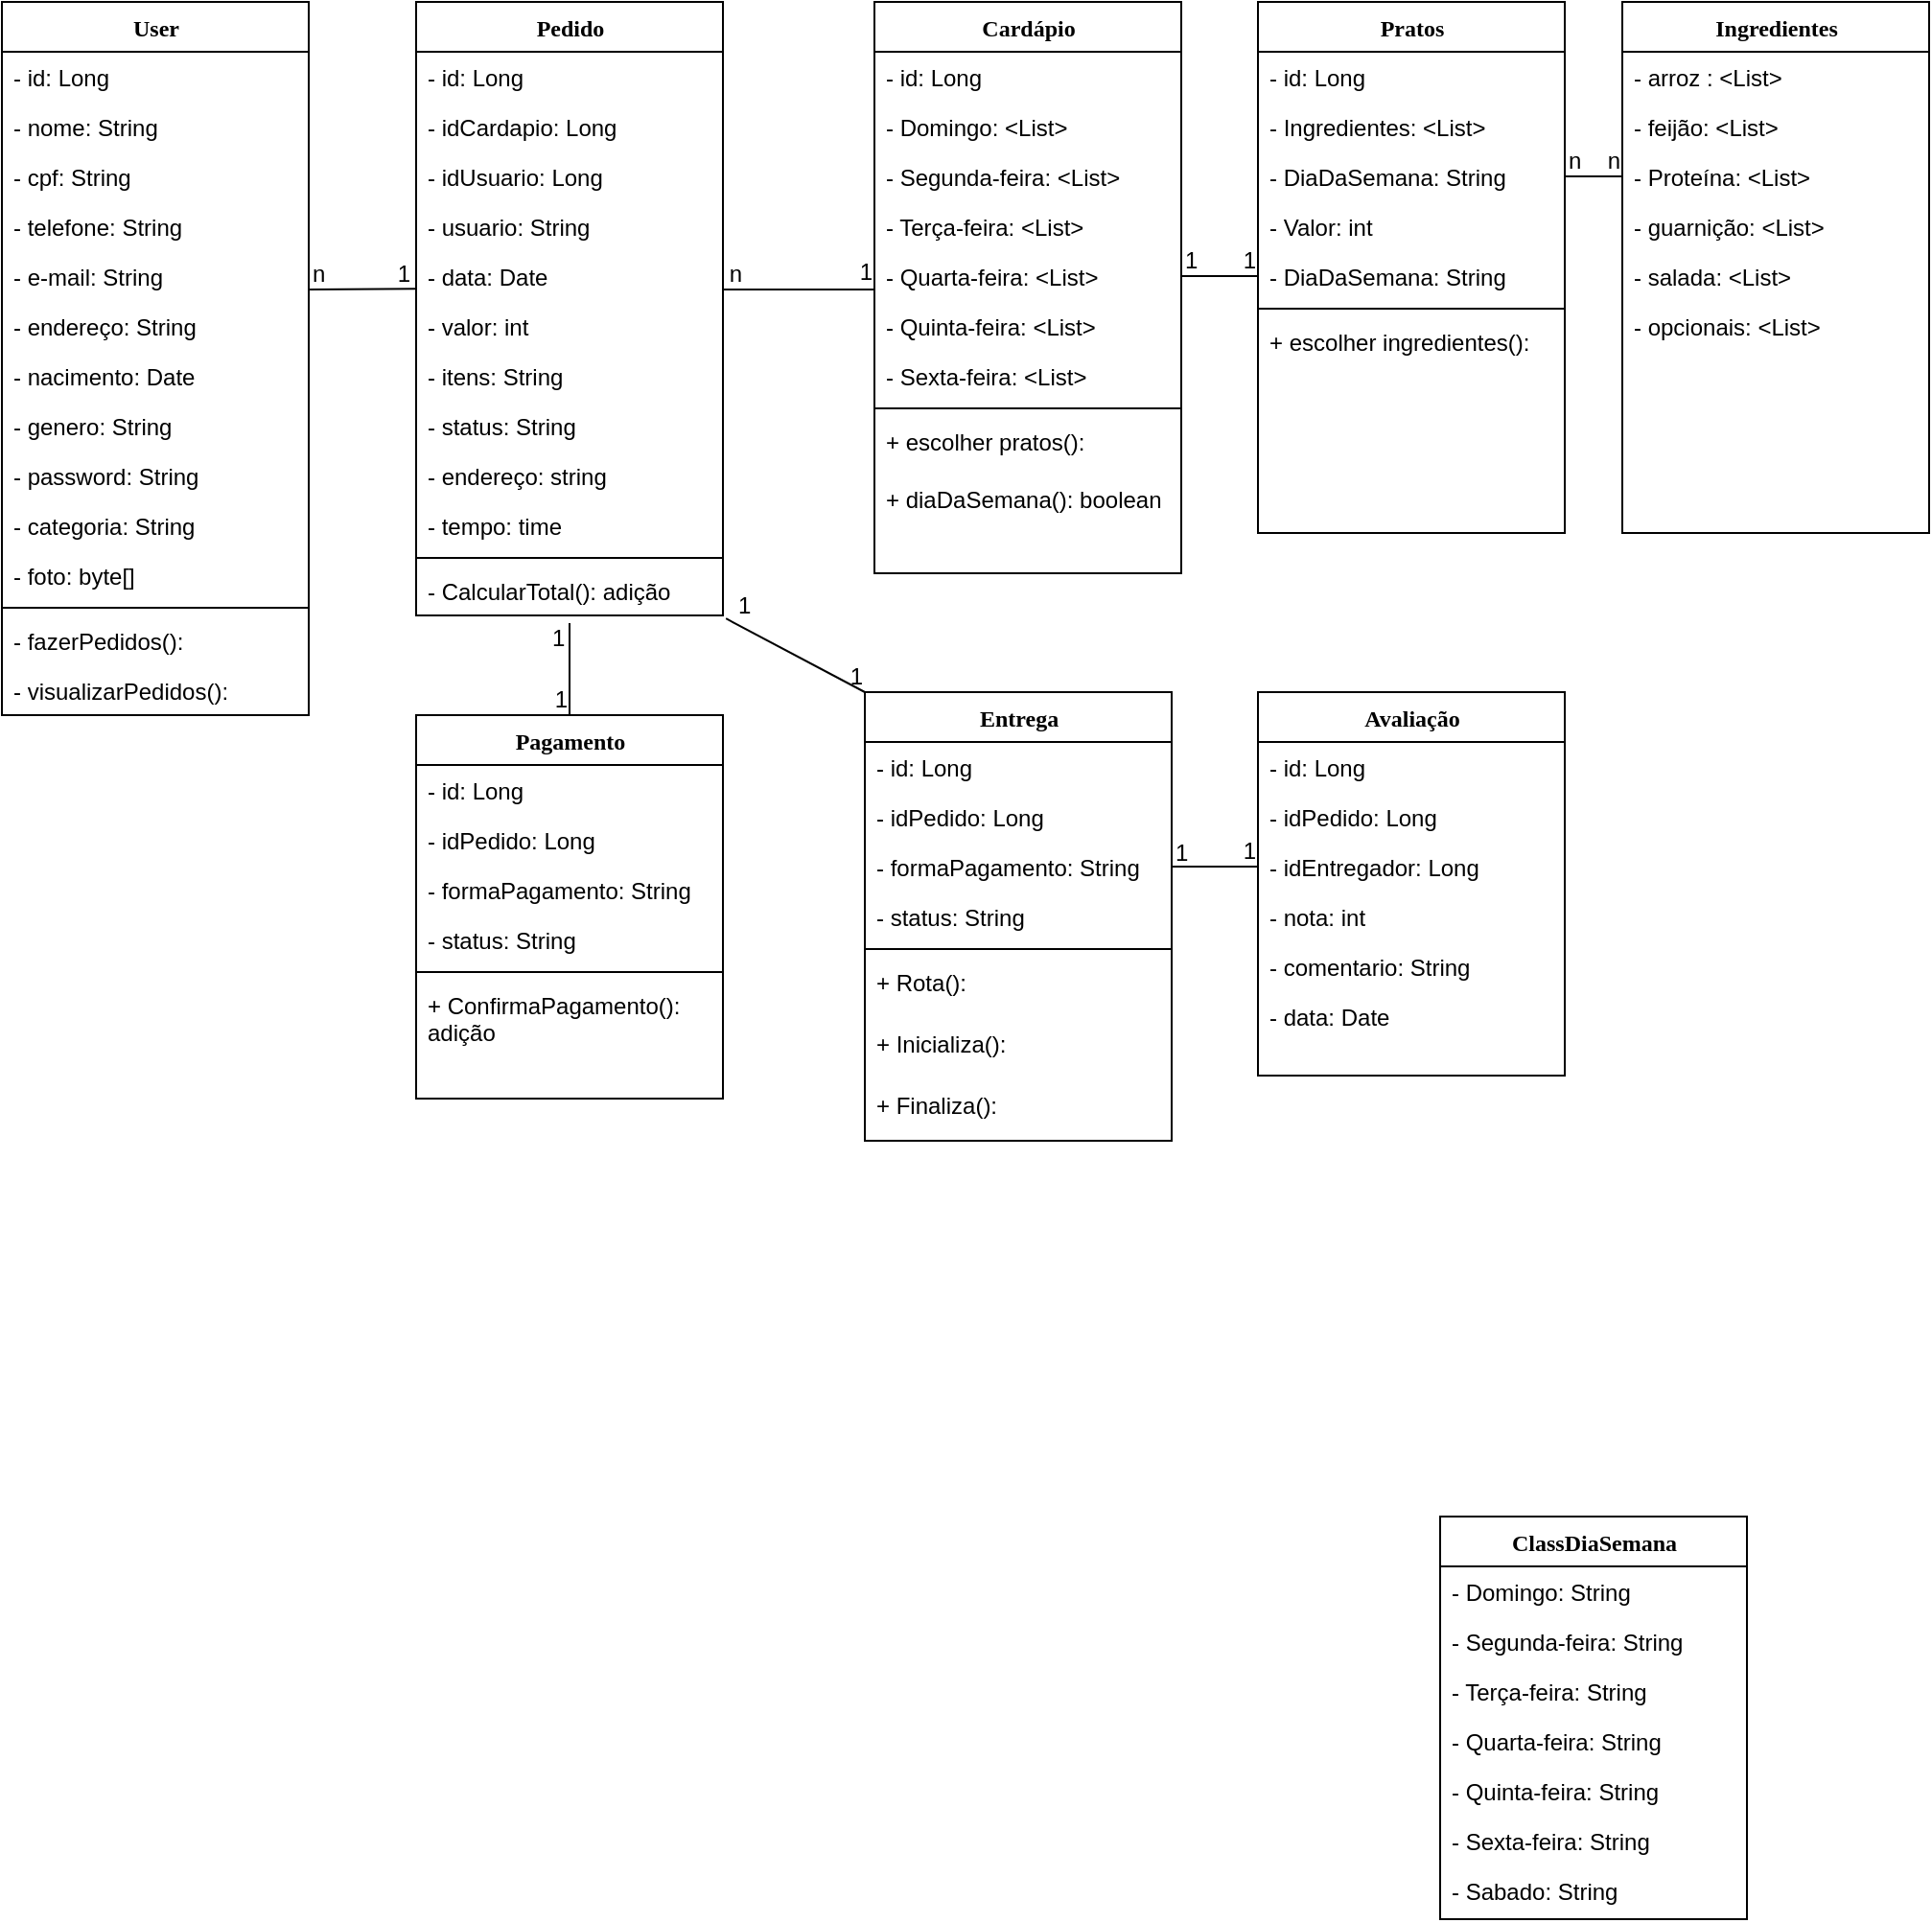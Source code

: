<mxfile version="23.1.5" type="github">
  <diagram name="Page-1" id="9f46799a-70d6-7492-0946-bef42562c5a5">
    <mxGraphModel dx="1369" dy="501" grid="1" gridSize="10" guides="1" tooltips="1" connect="1" arrows="1" fold="1" page="1" pageScale="1" pageWidth="1100" pageHeight="850" background="none" math="0" shadow="0">
      <root>
        <mxCell id="0" />
        <mxCell id="1" parent="0" />
        <mxCell id="78961159f06e98e8-17" value="User" style="swimlane;html=1;fontStyle=1;align=center;verticalAlign=top;childLayout=stackLayout;horizontal=1;startSize=26;horizontalStack=0;resizeParent=1;resizeLast=0;collapsible=1;marginBottom=0;swimlaneFillColor=#ffffff;rounded=0;shadow=0;comic=0;labelBackgroundColor=none;strokeWidth=1;fillColor=none;fontFamily=Verdana;fontSize=12" parent="1" vertex="1">
          <mxGeometry x="20" y="20" width="160" height="372" as="geometry" />
        </mxCell>
        <mxCell id="78961159f06e98e8-21" value="- id: Long" style="text;html=1;strokeColor=none;fillColor=none;align=left;verticalAlign=top;spacingLeft=4;spacingRight=4;whiteSpace=wrap;overflow=hidden;rotatable=0;points=[[0,0.5],[1,0.5]];portConstraint=eastwest;" parent="78961159f06e98e8-17" vertex="1">
          <mxGeometry y="26" width="160" height="26" as="geometry" />
        </mxCell>
        <mxCell id="LVSfoBUtal7aQ-BoGcMX-21" value="- nome: String" style="text;html=1;strokeColor=none;fillColor=none;align=left;verticalAlign=top;spacingLeft=4;spacingRight=4;whiteSpace=wrap;overflow=hidden;rotatable=0;points=[[0,0.5],[1,0.5]];portConstraint=eastwest;" parent="78961159f06e98e8-17" vertex="1">
          <mxGeometry y="52" width="160" height="26" as="geometry" />
        </mxCell>
        <mxCell id="78961159f06e98e8-23" value="- cpf: String" style="text;html=1;strokeColor=none;fillColor=none;align=left;verticalAlign=top;spacingLeft=4;spacingRight=4;whiteSpace=wrap;overflow=hidden;rotatable=0;points=[[0,0.5],[1,0.5]];portConstraint=eastwest;" parent="78961159f06e98e8-17" vertex="1">
          <mxGeometry y="78" width="160" height="26" as="geometry" />
        </mxCell>
        <mxCell id="78961159f06e98e8-25" value="- telefone: String" style="text;html=1;strokeColor=none;fillColor=none;align=left;verticalAlign=top;spacingLeft=4;spacingRight=4;whiteSpace=wrap;overflow=hidden;rotatable=0;points=[[0,0.5],[1,0.5]];portConstraint=eastwest;" parent="78961159f06e98e8-17" vertex="1">
          <mxGeometry y="104" width="160" height="26" as="geometry" />
        </mxCell>
        <mxCell id="78961159f06e98e8-26" value="- e-mail: String" style="text;html=1;strokeColor=none;fillColor=none;align=left;verticalAlign=top;spacingLeft=4;spacingRight=4;whiteSpace=wrap;overflow=hidden;rotatable=0;points=[[0,0.5],[1,0.5]];portConstraint=eastwest;" parent="78961159f06e98e8-17" vertex="1">
          <mxGeometry y="130" width="160" height="26" as="geometry" />
        </mxCell>
        <mxCell id="78961159f06e98e8-24" value="- endereço: String&lt;div&gt;&lt;br&gt;&lt;/div&gt;" style="text;html=1;strokeColor=none;fillColor=none;align=left;verticalAlign=top;spacingLeft=4;spacingRight=4;whiteSpace=wrap;overflow=hidden;rotatable=0;points=[[0,0.5],[1,0.5]];portConstraint=eastwest;" parent="78961159f06e98e8-17" vertex="1">
          <mxGeometry y="156" width="160" height="26" as="geometry" />
        </mxCell>
        <mxCell id="LVSfoBUtal7aQ-BoGcMX-1" value="- nacimento: Date&lt;div&gt;&lt;br&gt;&lt;/div&gt;" style="text;html=1;strokeColor=none;fillColor=none;align=left;verticalAlign=top;spacingLeft=4;spacingRight=4;whiteSpace=wrap;overflow=hidden;rotatable=0;points=[[0,0.5],[1,0.5]];portConstraint=eastwest;" parent="78961159f06e98e8-17" vertex="1">
          <mxGeometry y="182" width="160" height="26" as="geometry" />
        </mxCell>
        <mxCell id="LVSfoBUtal7aQ-BoGcMX-2" value="- genero: String&lt;div&gt;&lt;br&gt;&lt;/div&gt;" style="text;html=1;strokeColor=none;fillColor=none;align=left;verticalAlign=top;spacingLeft=4;spacingRight=4;whiteSpace=wrap;overflow=hidden;rotatable=0;points=[[0,0.5],[1,0.5]];portConstraint=eastwest;" parent="78961159f06e98e8-17" vertex="1">
          <mxGeometry y="208" width="160" height="26" as="geometry" />
        </mxCell>
        <mxCell id="LVSfoBUtal7aQ-BoGcMX-3" value="- password: String&lt;div&gt;&lt;br&gt;&lt;/div&gt;" style="text;html=1;strokeColor=none;fillColor=none;align=left;verticalAlign=top;spacingLeft=4;spacingRight=4;whiteSpace=wrap;overflow=hidden;rotatable=0;points=[[0,0.5],[1,0.5]];portConstraint=eastwest;" parent="78961159f06e98e8-17" vertex="1">
          <mxGeometry y="234" width="160" height="26" as="geometry" />
        </mxCell>
        <mxCell id="LVSfoBUtal7aQ-BoGcMX-4" value="- categoria: String&lt;div&gt;&lt;br&gt;&lt;/div&gt;" style="text;html=1;strokeColor=none;fillColor=none;align=left;verticalAlign=top;spacingLeft=4;spacingRight=4;whiteSpace=wrap;overflow=hidden;rotatable=0;points=[[0,0.5],[1,0.5]];portConstraint=eastwest;" parent="78961159f06e98e8-17" vertex="1">
          <mxGeometry y="260" width="160" height="26" as="geometry" />
        </mxCell>
        <mxCell id="LVSfoBUtal7aQ-BoGcMX-5" value="- foto: byte[]&lt;div&gt;&lt;br&gt;&lt;/div&gt;" style="text;html=1;strokeColor=none;fillColor=none;align=left;verticalAlign=top;spacingLeft=4;spacingRight=4;whiteSpace=wrap;overflow=hidden;rotatable=0;points=[[0,0.5],[1,0.5]];portConstraint=eastwest;" parent="78961159f06e98e8-17" vertex="1">
          <mxGeometry y="286" width="160" height="26" as="geometry" />
        </mxCell>
        <mxCell id="78961159f06e98e8-19" value="" style="line;html=1;strokeWidth=1;fillColor=none;align=left;verticalAlign=middle;spacingTop=-1;spacingLeft=3;spacingRight=3;rotatable=0;labelPosition=right;points=[];portConstraint=eastwest;" parent="78961159f06e98e8-17" vertex="1">
          <mxGeometry y="312" width="160" height="8" as="geometry" />
        </mxCell>
        <mxCell id="LVSfoBUtal7aQ-BoGcMX-50" value="- fazerPedidos():" style="text;html=1;strokeColor=none;fillColor=none;align=left;verticalAlign=top;spacingLeft=4;spacingRight=4;whiteSpace=wrap;overflow=hidden;rotatable=0;points=[[0,0.5],[1,0.5]];portConstraint=eastwest;" parent="78961159f06e98e8-17" vertex="1">
          <mxGeometry y="320" width="160" height="26" as="geometry" />
        </mxCell>
        <mxCell id="LVSfoBUtal7aQ-BoGcMX-51" value="- visualizarPedidos():" style="text;html=1;strokeColor=none;fillColor=none;align=left;verticalAlign=top;spacingLeft=4;spacingRight=4;whiteSpace=wrap;overflow=hidden;rotatable=0;points=[[0,0.5],[1,0.5]];portConstraint=eastwest;" parent="78961159f06e98e8-17" vertex="1">
          <mxGeometry y="346" width="160" height="26" as="geometry" />
        </mxCell>
        <mxCell id="78961159f06e98e8-30" value="Cardápio" style="swimlane;html=1;fontStyle=1;align=center;verticalAlign=top;childLayout=stackLayout;horizontal=1;startSize=26;horizontalStack=0;resizeParent=1;resizeLast=0;collapsible=1;marginBottom=0;swimlaneFillColor=#ffffff;rounded=0;shadow=0;comic=0;labelBackgroundColor=none;strokeWidth=1;fillColor=none;fontFamily=Verdana;fontSize=12" parent="1" vertex="1">
          <mxGeometry x="475" y="20" width="160" height="298" as="geometry" />
        </mxCell>
        <mxCell id="78961159f06e98e8-31" value="- id: Long" style="text;html=1;strokeColor=none;fillColor=none;align=left;verticalAlign=top;spacingLeft=4;spacingRight=4;whiteSpace=wrap;overflow=hidden;rotatable=0;points=[[0,0.5],[1,0.5]];portConstraint=eastwest;" parent="78961159f06e98e8-30" vertex="1">
          <mxGeometry y="26" width="160" height="26" as="geometry" />
        </mxCell>
        <mxCell id="rGx-D_b44QxPL7IVL5x0-22" value="- Domingo: &amp;lt;List&amp;gt;" style="text;html=1;strokeColor=none;fillColor=none;align=left;verticalAlign=top;spacingLeft=4;spacingRight=4;whiteSpace=wrap;overflow=hidden;rotatable=0;points=[[0,0.5],[1,0.5]];portConstraint=eastwest;" vertex="1" parent="78961159f06e98e8-30">
          <mxGeometry y="52" width="160" height="26" as="geometry" />
        </mxCell>
        <mxCell id="LVSfoBUtal7aQ-BoGcMX-16" value="- Segunda-feira: &amp;lt;List&amp;gt;" style="text;html=1;strokeColor=none;fillColor=none;align=left;verticalAlign=top;spacingLeft=4;spacingRight=4;whiteSpace=wrap;overflow=hidden;rotatable=0;points=[[0,0.5],[1,0.5]];portConstraint=eastwest;" parent="78961159f06e98e8-30" vertex="1">
          <mxGeometry y="78" width="160" height="26" as="geometry" />
        </mxCell>
        <mxCell id="LVSfoBUtal7aQ-BoGcMX-17" value="- Terça-feira: &amp;lt;List&amp;gt;" style="text;html=1;strokeColor=none;fillColor=none;align=left;verticalAlign=top;spacingLeft=4;spacingRight=4;whiteSpace=wrap;overflow=hidden;rotatable=0;points=[[0,0.5],[1,0.5]];portConstraint=eastwest;" parent="78961159f06e98e8-30" vertex="1">
          <mxGeometry y="104" width="160" height="26" as="geometry" />
        </mxCell>
        <mxCell id="LVSfoBUtal7aQ-BoGcMX-18" value="- Quarta-feira: &amp;lt;List&amp;gt;" style="text;html=1;strokeColor=none;fillColor=none;align=left;verticalAlign=top;spacingLeft=4;spacingRight=4;whiteSpace=wrap;overflow=hidden;rotatable=0;points=[[0,0.5],[1,0.5]];portConstraint=eastwest;" parent="78961159f06e98e8-30" vertex="1">
          <mxGeometry y="130" width="160" height="26" as="geometry" />
        </mxCell>
        <mxCell id="rGx-D_b44QxPL7IVL5x0-26" value="- Quinta-feira: &amp;lt;List&amp;gt;" style="text;html=1;strokeColor=none;fillColor=none;align=left;verticalAlign=top;spacingLeft=4;spacingRight=4;whiteSpace=wrap;overflow=hidden;rotatable=0;points=[[0,0.5],[1,0.5]];portConstraint=eastwest;" vertex="1" parent="78961159f06e98e8-30">
          <mxGeometry y="156" width="160" height="26" as="geometry" />
        </mxCell>
        <mxCell id="rGx-D_b44QxPL7IVL5x0-27" value="- Sexta-feira: &amp;lt;List&amp;gt;" style="text;html=1;strokeColor=none;fillColor=none;align=left;verticalAlign=top;spacingLeft=4;spacingRight=4;whiteSpace=wrap;overflow=hidden;rotatable=0;points=[[0,0.5],[1,0.5]];portConstraint=eastwest;" vertex="1" parent="78961159f06e98e8-30">
          <mxGeometry y="182" width="160" height="26" as="geometry" />
        </mxCell>
        <mxCell id="78961159f06e98e8-38" value="" style="line;html=1;strokeWidth=1;fillColor=none;align=left;verticalAlign=middle;spacingTop=-1;spacingLeft=3;spacingRight=3;rotatable=0;labelPosition=right;points=[];portConstraint=eastwest;" parent="78961159f06e98e8-30" vertex="1">
          <mxGeometry y="208" width="160" height="8" as="geometry" />
        </mxCell>
        <mxCell id="rGx-D_b44QxPL7IVL5x0-25" value="+ escolher pratos():&amp;nbsp;" style="text;html=1;strokeColor=none;fillColor=none;align=left;verticalAlign=top;spacingLeft=4;spacingRight=4;whiteSpace=wrap;overflow=hidden;rotatable=0;points=[[0,0.5],[1,0.5]];portConstraint=eastwest;" vertex="1" parent="78961159f06e98e8-30">
          <mxGeometry y="216" width="160" height="30" as="geometry" />
        </mxCell>
        <mxCell id="78961159f06e98e8-42" value="+ diaDaSemana(): boolean" style="text;html=1;strokeColor=none;fillColor=none;align=left;verticalAlign=top;spacingLeft=4;spacingRight=4;whiteSpace=wrap;overflow=hidden;rotatable=0;points=[[0,0.5],[1,0.5]];portConstraint=eastwest;" parent="78961159f06e98e8-30" vertex="1">
          <mxGeometry y="246" width="160" height="26" as="geometry" />
        </mxCell>
        <mxCell id="78961159f06e98e8-43" value="Avaliação" style="swimlane;html=1;fontStyle=1;align=center;verticalAlign=top;childLayout=stackLayout;horizontal=1;startSize=26;horizontalStack=0;resizeParent=1;resizeLast=0;collapsible=1;marginBottom=0;swimlaneFillColor=#ffffff;rounded=0;shadow=0;comic=0;labelBackgroundColor=none;strokeWidth=1;fillColor=none;fontFamily=Verdana;fontSize=12" parent="1" vertex="1">
          <mxGeometry x="675" y="380" width="160" height="200" as="geometry" />
        </mxCell>
        <mxCell id="78961159f06e98e8-44" value="- id: Long" style="text;html=1;strokeColor=none;fillColor=none;align=left;verticalAlign=top;spacingLeft=4;spacingRight=4;whiteSpace=wrap;overflow=hidden;rotatable=0;points=[[0,0.5],[1,0.5]];portConstraint=eastwest;" parent="78961159f06e98e8-43" vertex="1">
          <mxGeometry y="26" width="160" height="26" as="geometry" />
        </mxCell>
        <mxCell id="78961159f06e98e8-45" value="- idPedido: Long" style="text;html=1;strokeColor=none;fillColor=none;align=left;verticalAlign=top;spacingLeft=4;spacingRight=4;whiteSpace=wrap;overflow=hidden;rotatable=0;points=[[0,0.5],[1,0.5]];portConstraint=eastwest;" parent="78961159f06e98e8-43" vertex="1">
          <mxGeometry y="52" width="160" height="26" as="geometry" />
        </mxCell>
        <mxCell id="78961159f06e98e8-49" value="- idEntregador: Long" style="text;html=1;strokeColor=none;fillColor=none;align=left;verticalAlign=top;spacingLeft=4;spacingRight=4;whiteSpace=wrap;overflow=hidden;rotatable=0;points=[[0,0.5],[1,0.5]];portConstraint=eastwest;" parent="78961159f06e98e8-43" vertex="1">
          <mxGeometry y="78" width="160" height="26" as="geometry" />
        </mxCell>
        <mxCell id="LVSfoBUtal7aQ-BoGcMX-27" value="- nota: int" style="text;html=1;strokeColor=none;fillColor=none;align=left;verticalAlign=top;spacingLeft=4;spacingRight=4;whiteSpace=wrap;overflow=hidden;rotatable=0;points=[[0,0.5],[1,0.5]];portConstraint=eastwest;" parent="78961159f06e98e8-43" vertex="1">
          <mxGeometry y="104" width="160" height="26" as="geometry" />
        </mxCell>
        <mxCell id="LVSfoBUtal7aQ-BoGcMX-28" value="- comentario: String" style="text;html=1;strokeColor=none;fillColor=none;align=left;verticalAlign=top;spacingLeft=4;spacingRight=4;whiteSpace=wrap;overflow=hidden;rotatable=0;points=[[0,0.5],[1,0.5]];portConstraint=eastwest;" parent="78961159f06e98e8-43" vertex="1">
          <mxGeometry y="130" width="160" height="26" as="geometry" />
        </mxCell>
        <mxCell id="LVSfoBUtal7aQ-BoGcMX-29" value="- data: Date" style="text;html=1;strokeColor=none;fillColor=none;align=left;verticalAlign=top;spacingLeft=4;spacingRight=4;whiteSpace=wrap;overflow=hidden;rotatable=0;points=[[0,0.5],[1,0.5]];portConstraint=eastwest;" parent="78961159f06e98e8-43" vertex="1">
          <mxGeometry y="156" width="160" height="26" as="geometry" />
        </mxCell>
        <mxCell id="78961159f06e98e8-56" value="ClassDiaSemana" style="swimlane;html=1;fontStyle=1;align=center;verticalAlign=top;childLayout=stackLayout;horizontal=1;startSize=26;horizontalStack=0;resizeParent=1;resizeLast=0;collapsible=1;marginBottom=0;swimlaneFillColor=#ffffff;rounded=0;shadow=0;comic=0;labelBackgroundColor=none;strokeWidth=1;fillColor=none;fontFamily=Verdana;fontSize=12" parent="1" vertex="1">
          <mxGeometry x="770" y="810" width="160" height="210" as="geometry" />
        </mxCell>
        <mxCell id="78961159f06e98e8-57" value="- Domingo: String" style="text;html=1;strokeColor=none;fillColor=none;align=left;verticalAlign=top;spacingLeft=4;spacingRight=4;whiteSpace=wrap;overflow=hidden;rotatable=0;points=[[0,0.5],[1,0.5]];portConstraint=eastwest;" parent="78961159f06e98e8-56" vertex="1">
          <mxGeometry y="26" width="160" height="26" as="geometry" />
        </mxCell>
        <mxCell id="LVSfoBUtal7aQ-BoGcMX-10" value="- Segunda-feira: String" style="text;html=1;strokeColor=none;fillColor=none;align=left;verticalAlign=top;spacingLeft=4;spacingRight=4;whiteSpace=wrap;overflow=hidden;rotatable=0;points=[[0,0.5],[1,0.5]];portConstraint=eastwest;" parent="78961159f06e98e8-56" vertex="1">
          <mxGeometry y="52" width="160" height="26" as="geometry" />
        </mxCell>
        <mxCell id="LVSfoBUtal7aQ-BoGcMX-11" value="- Terça-feira: String" style="text;html=1;strokeColor=none;fillColor=none;align=left;verticalAlign=top;spacingLeft=4;spacingRight=4;whiteSpace=wrap;overflow=hidden;rotatable=0;points=[[0,0.5],[1,0.5]];portConstraint=eastwest;" parent="78961159f06e98e8-56" vertex="1">
          <mxGeometry y="78" width="160" height="26" as="geometry" />
        </mxCell>
        <mxCell id="LVSfoBUtal7aQ-BoGcMX-12" value="- Quarta-feira&lt;span style=&quot;background-color: initial;&quot;&gt;: String&lt;/span&gt;" style="text;html=1;strokeColor=none;fillColor=none;align=left;verticalAlign=top;spacingLeft=4;spacingRight=4;whiteSpace=wrap;overflow=hidden;rotatable=0;points=[[0,0.5],[1,0.5]];portConstraint=eastwest;" parent="78961159f06e98e8-56" vertex="1">
          <mxGeometry y="104" width="160" height="26" as="geometry" />
        </mxCell>
        <mxCell id="LVSfoBUtal7aQ-BoGcMX-13" value="- Quinta-feira&lt;span style=&quot;background-color: initial;&quot;&gt;: String&lt;/span&gt;" style="text;html=1;strokeColor=none;fillColor=none;align=left;verticalAlign=top;spacingLeft=4;spacingRight=4;whiteSpace=wrap;overflow=hidden;rotatable=0;points=[[0,0.5],[1,0.5]];portConstraint=eastwest;" parent="78961159f06e98e8-56" vertex="1">
          <mxGeometry y="130" width="160" height="26" as="geometry" />
        </mxCell>
        <mxCell id="LVSfoBUtal7aQ-BoGcMX-14" value="- Sexta-feira&lt;span style=&quot;background-color: initial;&quot;&gt;: String&lt;/span&gt;" style="text;html=1;strokeColor=none;fillColor=none;align=left;verticalAlign=top;spacingLeft=4;spacingRight=4;whiteSpace=wrap;overflow=hidden;rotatable=0;points=[[0,0.5],[1,0.5]];portConstraint=eastwest;" parent="78961159f06e98e8-56" vertex="1">
          <mxGeometry y="156" width="160" height="26" as="geometry" />
        </mxCell>
        <mxCell id="LVSfoBUtal7aQ-BoGcMX-15" value="- Sabado&lt;span style=&quot;background-color: initial;&quot;&gt;: String&lt;/span&gt;" style="text;html=1;strokeColor=none;fillColor=none;align=left;verticalAlign=top;spacingLeft=4;spacingRight=4;whiteSpace=wrap;overflow=hidden;rotatable=0;points=[[0,0.5],[1,0.5]];portConstraint=eastwest;" parent="78961159f06e98e8-56" vertex="1">
          <mxGeometry y="182" width="160" height="26" as="geometry" />
        </mxCell>
        <mxCell id="78961159f06e98e8-69" value="Pedido" style="swimlane;html=1;fontStyle=1;align=center;verticalAlign=top;childLayout=stackLayout;horizontal=1;startSize=26;horizontalStack=0;resizeParent=1;resizeLast=0;collapsible=1;marginBottom=0;swimlaneFillColor=#ffffff;rounded=0;shadow=0;comic=0;labelBackgroundColor=none;strokeWidth=1;fillColor=none;fontFamily=Verdana;fontSize=12" parent="1" vertex="1">
          <mxGeometry x="236" y="20" width="160" height="320" as="geometry" />
        </mxCell>
        <mxCell id="LVSfoBUtal7aQ-BoGcMX-22" value="- id: Long" style="text;html=1;strokeColor=none;fillColor=none;align=left;verticalAlign=top;spacingLeft=4;spacingRight=4;whiteSpace=wrap;overflow=hidden;rotatable=0;points=[[0,0.5],[1,0.5]];portConstraint=eastwest;" parent="78961159f06e98e8-69" vertex="1">
          <mxGeometry y="26" width="160" height="26" as="geometry" />
        </mxCell>
        <mxCell id="rGx-D_b44QxPL7IVL5x0-43" value="- idCardapio: Long" style="text;html=1;strokeColor=none;fillColor=none;align=left;verticalAlign=top;spacingLeft=4;spacingRight=4;whiteSpace=wrap;overflow=hidden;rotatable=0;points=[[0,0.5],[1,0.5]];portConstraint=eastwest;" vertex="1" parent="78961159f06e98e8-69">
          <mxGeometry y="52" width="160" height="26" as="geometry" />
        </mxCell>
        <mxCell id="LVSfoBUtal7aQ-BoGcMX-23" value="- idUsuario: Long" style="text;html=1;strokeColor=none;fillColor=none;align=left;verticalAlign=top;spacingLeft=4;spacingRight=4;whiteSpace=wrap;overflow=hidden;rotatable=0;points=[[0,0.5],[1,0.5]];portConstraint=eastwest;" parent="78961159f06e98e8-69" vertex="1">
          <mxGeometry y="78" width="160" height="26" as="geometry" />
        </mxCell>
        <mxCell id="LVSfoBUtal7aQ-BoGcMX-24" value="- usuario: String" style="text;html=1;strokeColor=none;fillColor=none;align=left;verticalAlign=top;spacingLeft=4;spacingRight=4;whiteSpace=wrap;overflow=hidden;rotatable=0;points=[[0,0.5],[1,0.5]];portConstraint=eastwest;" parent="78961159f06e98e8-69" vertex="1">
          <mxGeometry y="104" width="160" height="26" as="geometry" />
        </mxCell>
        <mxCell id="78961159f06e98e8-71" value="- data: Date" style="text;html=1;strokeColor=none;fillColor=none;align=left;verticalAlign=top;spacingLeft=4;spacingRight=4;whiteSpace=wrap;overflow=hidden;rotatable=0;points=[[0,0.5],[1,0.5]];portConstraint=eastwest;" parent="78961159f06e98e8-69" vertex="1">
          <mxGeometry y="130" width="160" height="26" as="geometry" />
        </mxCell>
        <mxCell id="78961159f06e98e8-72" value="- valor: int" style="text;html=1;strokeColor=none;fillColor=none;align=left;verticalAlign=top;spacingLeft=4;spacingRight=4;whiteSpace=wrap;overflow=hidden;rotatable=0;points=[[0,0.5],[1,0.5]];portConstraint=eastwest;" parent="78961159f06e98e8-69" vertex="1">
          <mxGeometry y="156" width="160" height="26" as="geometry" />
        </mxCell>
        <mxCell id="78961159f06e98e8-74" value="- itens: String" style="text;html=1;strokeColor=none;fillColor=none;align=left;verticalAlign=top;spacingLeft=4;spacingRight=4;whiteSpace=wrap;overflow=hidden;rotatable=0;points=[[0,0.5],[1,0.5]];portConstraint=eastwest;" parent="78961159f06e98e8-69" vertex="1">
          <mxGeometry y="182" width="160" height="26" as="geometry" />
        </mxCell>
        <mxCell id="78961159f06e98e8-75" value="- status: String" style="text;html=1;strokeColor=none;fillColor=none;align=left;verticalAlign=top;spacingLeft=4;spacingRight=4;whiteSpace=wrap;overflow=hidden;rotatable=0;points=[[0,0.5],[1,0.5]];portConstraint=eastwest;" parent="78961159f06e98e8-69" vertex="1">
          <mxGeometry y="208" width="160" height="26" as="geometry" />
        </mxCell>
        <mxCell id="78961159f06e98e8-76" value="- endereço: string" style="text;html=1;strokeColor=none;fillColor=none;align=left;verticalAlign=top;spacingLeft=4;spacingRight=4;whiteSpace=wrap;overflow=hidden;rotatable=0;points=[[0,0.5],[1,0.5]];portConstraint=eastwest;" parent="78961159f06e98e8-69" vertex="1">
          <mxGeometry y="234" width="160" height="26" as="geometry" />
        </mxCell>
        <mxCell id="rGx-D_b44QxPL7IVL5x0-44" value="- tempo: time" style="text;html=1;strokeColor=none;fillColor=none;align=left;verticalAlign=top;spacingLeft=4;spacingRight=4;whiteSpace=wrap;overflow=hidden;rotatable=0;points=[[0,0.5],[1,0.5]];portConstraint=eastwest;" vertex="1" parent="78961159f06e98e8-69">
          <mxGeometry y="260" width="160" height="26" as="geometry" />
        </mxCell>
        <mxCell id="78961159f06e98e8-77" value="" style="line;html=1;strokeWidth=1;fillColor=none;align=left;verticalAlign=middle;spacingTop=-1;spacingLeft=3;spacingRight=3;rotatable=0;labelPosition=right;points=[];portConstraint=eastwest;" parent="78961159f06e98e8-69" vertex="1">
          <mxGeometry y="286" width="160" height="8" as="geometry" />
        </mxCell>
        <mxCell id="78961159f06e98e8-81" value="- CalcularTotal(): adição" style="text;html=1;strokeColor=none;fillColor=none;align=left;verticalAlign=top;spacingLeft=4;spacingRight=4;whiteSpace=wrap;overflow=hidden;rotatable=0;points=[[0,0.5],[1,0.5]];portConstraint=eastwest;" parent="78961159f06e98e8-69" vertex="1">
          <mxGeometry y="294" width="160" height="26" as="geometry" />
        </mxCell>
        <mxCell id="LVSfoBUtal7aQ-BoGcMX-31" value="Pagamento" style="swimlane;html=1;fontStyle=1;align=center;verticalAlign=top;childLayout=stackLayout;horizontal=1;startSize=26;horizontalStack=0;resizeParent=1;resizeLast=0;collapsible=1;marginBottom=0;swimlaneFillColor=#ffffff;rounded=0;shadow=0;comic=0;labelBackgroundColor=none;strokeWidth=1;fillColor=none;fontFamily=Verdana;fontSize=12" parent="1" vertex="1">
          <mxGeometry x="236" y="392" width="160" height="200" as="geometry" />
        </mxCell>
        <mxCell id="LVSfoBUtal7aQ-BoGcMX-32" value="- id: Long" style="text;html=1;strokeColor=none;fillColor=none;align=left;verticalAlign=top;spacingLeft=4;spacingRight=4;whiteSpace=wrap;overflow=hidden;rotatable=0;points=[[0,0.5],[1,0.5]];portConstraint=eastwest;" parent="LVSfoBUtal7aQ-BoGcMX-31" vertex="1">
          <mxGeometry y="26" width="160" height="26" as="geometry" />
        </mxCell>
        <mxCell id="LVSfoBUtal7aQ-BoGcMX-33" value="- idPedido: Long" style="text;html=1;strokeColor=none;fillColor=none;align=left;verticalAlign=top;spacingLeft=4;spacingRight=4;whiteSpace=wrap;overflow=hidden;rotatable=0;points=[[0,0.5],[1,0.5]];portConstraint=eastwest;" parent="LVSfoBUtal7aQ-BoGcMX-31" vertex="1">
          <mxGeometry y="52" width="160" height="26" as="geometry" />
        </mxCell>
        <mxCell id="LVSfoBUtal7aQ-BoGcMX-35" value="- formaPagamento: String" style="text;html=1;strokeColor=none;fillColor=none;align=left;verticalAlign=top;spacingLeft=4;spacingRight=4;whiteSpace=wrap;overflow=hidden;rotatable=0;points=[[0,0.5],[1,0.5]];portConstraint=eastwest;" parent="LVSfoBUtal7aQ-BoGcMX-31" vertex="1">
          <mxGeometry y="78" width="160" height="26" as="geometry" />
        </mxCell>
        <mxCell id="LVSfoBUtal7aQ-BoGcMX-36" value="- status: String" style="text;html=1;strokeColor=none;fillColor=none;align=left;verticalAlign=top;spacingLeft=4;spacingRight=4;whiteSpace=wrap;overflow=hidden;rotatable=0;points=[[0,0.5],[1,0.5]];portConstraint=eastwest;" parent="LVSfoBUtal7aQ-BoGcMX-31" vertex="1">
          <mxGeometry y="104" width="160" height="26" as="geometry" />
        </mxCell>
        <mxCell id="LVSfoBUtal7aQ-BoGcMX-38" value="" style="line;html=1;strokeWidth=1;fillColor=none;align=left;verticalAlign=middle;spacingTop=-1;spacingLeft=3;spacingRight=3;rotatable=0;labelPosition=right;points=[];portConstraint=eastwest;" parent="LVSfoBUtal7aQ-BoGcMX-31" vertex="1">
          <mxGeometry y="130" width="160" height="8" as="geometry" />
        </mxCell>
        <mxCell id="LVSfoBUtal7aQ-BoGcMX-39" value="+ ConfirmaPagamento(): adição" style="text;html=1;strokeColor=none;fillColor=none;align=left;verticalAlign=top;spacingLeft=4;spacingRight=4;whiteSpace=wrap;overflow=hidden;rotatable=0;points=[[0,0.5],[1,0.5]];portConstraint=eastwest;" parent="LVSfoBUtal7aQ-BoGcMX-31" vertex="1">
          <mxGeometry y="138" width="160" height="42" as="geometry" />
        </mxCell>
        <mxCell id="LVSfoBUtal7aQ-BoGcMX-40" value="Entrega" style="swimlane;html=1;fontStyle=1;align=center;verticalAlign=top;childLayout=stackLayout;horizontal=1;startSize=26;horizontalStack=0;resizeParent=1;resizeLast=0;collapsible=1;marginBottom=0;swimlaneFillColor=#ffffff;rounded=0;shadow=0;comic=0;labelBackgroundColor=none;strokeWidth=1;fillColor=none;fontFamily=Verdana;fontSize=12" parent="1" vertex="1">
          <mxGeometry x="470" y="380" width="160" height="234" as="geometry" />
        </mxCell>
        <mxCell id="LVSfoBUtal7aQ-BoGcMX-41" value="- id: Long" style="text;html=1;strokeColor=none;fillColor=none;align=left;verticalAlign=top;spacingLeft=4;spacingRight=4;whiteSpace=wrap;overflow=hidden;rotatable=0;points=[[0,0.5],[1,0.5]];portConstraint=eastwest;" parent="LVSfoBUtal7aQ-BoGcMX-40" vertex="1">
          <mxGeometry y="26" width="160" height="26" as="geometry" />
        </mxCell>
        <mxCell id="LVSfoBUtal7aQ-BoGcMX-42" value="- idPedido: Long" style="text;html=1;strokeColor=none;fillColor=none;align=left;verticalAlign=top;spacingLeft=4;spacingRight=4;whiteSpace=wrap;overflow=hidden;rotatable=0;points=[[0,0.5],[1,0.5]];portConstraint=eastwest;" parent="LVSfoBUtal7aQ-BoGcMX-40" vertex="1">
          <mxGeometry y="52" width="160" height="26" as="geometry" />
        </mxCell>
        <mxCell id="LVSfoBUtal7aQ-BoGcMX-43" value="- formaPagamento: String" style="text;html=1;strokeColor=none;fillColor=none;align=left;verticalAlign=top;spacingLeft=4;spacingRight=4;whiteSpace=wrap;overflow=hidden;rotatable=0;points=[[0,0.5],[1,0.5]];portConstraint=eastwest;" parent="LVSfoBUtal7aQ-BoGcMX-40" vertex="1">
          <mxGeometry y="78" width="160" height="26" as="geometry" />
        </mxCell>
        <mxCell id="LVSfoBUtal7aQ-BoGcMX-44" value="- status: String" style="text;html=1;strokeColor=none;fillColor=none;align=left;verticalAlign=top;spacingLeft=4;spacingRight=4;whiteSpace=wrap;overflow=hidden;rotatable=0;points=[[0,0.5],[1,0.5]];portConstraint=eastwest;" parent="LVSfoBUtal7aQ-BoGcMX-40" vertex="1">
          <mxGeometry y="104" width="160" height="26" as="geometry" />
        </mxCell>
        <mxCell id="LVSfoBUtal7aQ-BoGcMX-45" value="" style="line;html=1;strokeWidth=1;fillColor=none;align=left;verticalAlign=middle;spacingTop=-1;spacingLeft=3;spacingRight=3;rotatable=0;labelPosition=right;points=[];portConstraint=eastwest;" parent="LVSfoBUtal7aQ-BoGcMX-40" vertex="1">
          <mxGeometry y="130" width="160" height="8" as="geometry" />
        </mxCell>
        <mxCell id="LVSfoBUtal7aQ-BoGcMX-46" value="+ Rota():&amp;nbsp;" style="text;html=1;strokeColor=none;fillColor=none;align=left;verticalAlign=top;spacingLeft=4;spacingRight=4;whiteSpace=wrap;overflow=hidden;rotatable=0;points=[[0,0.5],[1,0.5]];portConstraint=eastwest;" parent="LVSfoBUtal7aQ-BoGcMX-40" vertex="1">
          <mxGeometry y="138" width="160" height="32" as="geometry" />
        </mxCell>
        <mxCell id="LVSfoBUtal7aQ-BoGcMX-49" value="+ Inicializa():&amp;nbsp;" style="text;html=1;strokeColor=none;fillColor=none;align=left;verticalAlign=top;spacingLeft=4;spacingRight=4;whiteSpace=wrap;overflow=hidden;rotatable=0;points=[[0,0.5],[1,0.5]];portConstraint=eastwest;" parent="LVSfoBUtal7aQ-BoGcMX-40" vertex="1">
          <mxGeometry y="170" width="160" height="32" as="geometry" />
        </mxCell>
        <mxCell id="LVSfoBUtal7aQ-BoGcMX-48" value="+ Finaliza():&amp;nbsp;" style="text;html=1;strokeColor=none;fillColor=none;align=left;verticalAlign=top;spacingLeft=4;spacingRight=4;whiteSpace=wrap;overflow=hidden;rotatable=0;points=[[0,0.5],[1,0.5]];portConstraint=eastwest;" parent="LVSfoBUtal7aQ-BoGcMX-40" vertex="1">
          <mxGeometry y="202" width="160" height="32" as="geometry" />
        </mxCell>
        <mxCell id="rGx-D_b44QxPL7IVL5x0-1" value="Pratos" style="swimlane;html=1;fontStyle=1;align=center;verticalAlign=top;childLayout=stackLayout;horizontal=1;startSize=26;horizontalStack=0;resizeParent=1;resizeLast=0;collapsible=1;marginBottom=0;swimlaneFillColor=#ffffff;rounded=0;shadow=0;comic=0;labelBackgroundColor=none;strokeWidth=1;fillColor=none;fontFamily=Verdana;fontSize=12" vertex="1" parent="1">
          <mxGeometry x="675" y="20" width="160" height="277" as="geometry" />
        </mxCell>
        <mxCell id="rGx-D_b44QxPL7IVL5x0-2" value="- id: Long" style="text;html=1;strokeColor=none;fillColor=none;align=left;verticalAlign=top;spacingLeft=4;spacingRight=4;whiteSpace=wrap;overflow=hidden;rotatable=0;points=[[0,0.5],[1,0.5]];portConstraint=eastwest;" vertex="1" parent="rGx-D_b44QxPL7IVL5x0-1">
          <mxGeometry y="26" width="160" height="26" as="geometry" />
        </mxCell>
        <mxCell id="rGx-D_b44QxPL7IVL5x0-21" value="- Ingredientes: &amp;lt;List&amp;gt;" style="text;html=1;strokeColor=none;fillColor=none;align=left;verticalAlign=top;spacingLeft=4;spacingRight=4;whiteSpace=wrap;overflow=hidden;rotatable=0;points=[[0,0.5],[1,0.5]];portConstraint=eastwest;" vertex="1" parent="rGx-D_b44QxPL7IVL5x0-1">
          <mxGeometry y="52" width="160" height="26" as="geometry" />
        </mxCell>
        <mxCell id="rGx-D_b44QxPL7IVL5x0-3" value="- DiaDaSemana: String" style="text;html=1;strokeColor=none;fillColor=none;align=left;verticalAlign=top;spacingLeft=4;spacingRight=4;whiteSpace=wrap;overflow=hidden;rotatable=0;points=[[0,0.5],[1,0.5]];portConstraint=eastwest;" vertex="1" parent="rGx-D_b44QxPL7IVL5x0-1">
          <mxGeometry y="78" width="160" height="26" as="geometry" />
        </mxCell>
        <mxCell id="rGx-D_b44QxPL7IVL5x0-46" value="- Valor: int" style="text;html=1;strokeColor=none;fillColor=none;align=left;verticalAlign=top;spacingLeft=4;spacingRight=4;whiteSpace=wrap;overflow=hidden;rotatable=0;points=[[0,0.5],[1,0.5]];portConstraint=eastwest;" vertex="1" parent="rGx-D_b44QxPL7IVL5x0-1">
          <mxGeometry y="104" width="160" height="26" as="geometry" />
        </mxCell>
        <mxCell id="rGx-D_b44QxPL7IVL5x0-47" value="- DiaDaSemana: String" style="text;html=1;strokeColor=none;fillColor=none;align=left;verticalAlign=top;spacingLeft=4;spacingRight=4;whiteSpace=wrap;overflow=hidden;rotatable=0;points=[[0,0.5],[1,0.5]];portConstraint=eastwest;" vertex="1" parent="rGx-D_b44QxPL7IVL5x0-1">
          <mxGeometry y="130" width="160" height="26" as="geometry" />
        </mxCell>
        <mxCell id="rGx-D_b44QxPL7IVL5x0-23" value="" style="line;html=1;strokeWidth=1;fillColor=none;align=left;verticalAlign=middle;spacingTop=-1;spacingLeft=3;spacingRight=3;rotatable=0;labelPosition=right;points=[];portConstraint=eastwest;" vertex="1" parent="rGx-D_b44QxPL7IVL5x0-1">
          <mxGeometry y="156" width="160" height="8" as="geometry" />
        </mxCell>
        <mxCell id="rGx-D_b44QxPL7IVL5x0-24" value="+ escolher ingredientes():&amp;nbsp;" style="text;html=1;strokeColor=none;fillColor=none;align=left;verticalAlign=top;spacingLeft=4;spacingRight=4;whiteSpace=wrap;overflow=hidden;rotatable=0;points=[[0,0.5],[1,0.5]];portConstraint=eastwest;" vertex="1" parent="rGx-D_b44QxPL7IVL5x0-1">
          <mxGeometry y="164" width="160" height="28" as="geometry" />
        </mxCell>
        <mxCell id="rGx-D_b44QxPL7IVL5x0-11" value="Ingredientes" style="swimlane;html=1;fontStyle=1;align=center;verticalAlign=top;childLayout=stackLayout;horizontal=1;startSize=26;horizontalStack=0;resizeParent=1;resizeLast=0;collapsible=1;marginBottom=0;swimlaneFillColor=#ffffff;rounded=0;shadow=0;comic=0;labelBackgroundColor=none;strokeWidth=1;fillColor=none;fontFamily=Verdana;fontSize=12" vertex="1" parent="1">
          <mxGeometry x="865" y="20" width="160" height="277" as="geometry" />
        </mxCell>
        <mxCell id="rGx-D_b44QxPL7IVL5x0-12" value="- arroz : &amp;lt;List&amp;gt;" style="text;html=1;strokeColor=none;fillColor=none;align=left;verticalAlign=top;spacingLeft=4;spacingRight=4;whiteSpace=wrap;overflow=hidden;rotatable=0;points=[[0,0.5],[1,0.5]];portConstraint=eastwest;" vertex="1" parent="rGx-D_b44QxPL7IVL5x0-11">
          <mxGeometry y="26" width="160" height="26" as="geometry" />
        </mxCell>
        <mxCell id="rGx-D_b44QxPL7IVL5x0-13" value="- feijão: &amp;lt;List&amp;gt;" style="text;html=1;strokeColor=none;fillColor=none;align=left;verticalAlign=top;spacingLeft=4;spacingRight=4;whiteSpace=wrap;overflow=hidden;rotatable=0;points=[[0,0.5],[1,0.5]];portConstraint=eastwest;" vertex="1" parent="rGx-D_b44QxPL7IVL5x0-11">
          <mxGeometry y="52" width="160" height="26" as="geometry" />
        </mxCell>
        <mxCell id="rGx-D_b44QxPL7IVL5x0-14" value="- Proteína: &amp;lt;List&amp;gt;" style="text;html=1;strokeColor=none;fillColor=none;align=left;verticalAlign=top;spacingLeft=4;spacingRight=4;whiteSpace=wrap;overflow=hidden;rotatable=0;points=[[0,0.5],[1,0.5]];portConstraint=eastwest;" vertex="1" parent="rGx-D_b44QxPL7IVL5x0-11">
          <mxGeometry y="78" width="160" height="26" as="geometry" />
        </mxCell>
        <mxCell id="rGx-D_b44QxPL7IVL5x0-15" value="- guarnição: &amp;lt;List&amp;gt;" style="text;html=1;strokeColor=none;fillColor=none;align=left;verticalAlign=top;spacingLeft=4;spacingRight=4;whiteSpace=wrap;overflow=hidden;rotatable=0;points=[[0,0.5],[1,0.5]];portConstraint=eastwest;" vertex="1" parent="rGx-D_b44QxPL7IVL5x0-11">
          <mxGeometry y="104" width="160" height="26" as="geometry" />
        </mxCell>
        <mxCell id="rGx-D_b44QxPL7IVL5x0-16" value="- salada: &amp;lt;List&amp;gt;" style="text;html=1;strokeColor=none;fillColor=none;align=left;verticalAlign=top;spacingLeft=4;spacingRight=4;whiteSpace=wrap;overflow=hidden;rotatable=0;points=[[0,0.5],[1,0.5]];portConstraint=eastwest;" vertex="1" parent="rGx-D_b44QxPL7IVL5x0-11">
          <mxGeometry y="130" width="160" height="26" as="geometry" />
        </mxCell>
        <mxCell id="rGx-D_b44QxPL7IVL5x0-17" value="- opcionais: &amp;lt;List&amp;gt;" style="text;html=1;strokeColor=none;fillColor=none;align=left;verticalAlign=top;spacingLeft=4;spacingRight=4;whiteSpace=wrap;overflow=hidden;rotatable=0;points=[[0,0.5],[1,0.5]];portConstraint=eastwest;" vertex="1" parent="rGx-D_b44QxPL7IVL5x0-11">
          <mxGeometry y="156" width="160" height="26" as="geometry" />
        </mxCell>
        <mxCell id="rGx-D_b44QxPL7IVL5x0-31" value="" style="endArrow=none;html=1;rounded=0;entryX=0;entryY=0.754;entryDx=0;entryDy=0;entryPerimeter=0;" edge="1" parent="1" target="78961159f06e98e8-71">
          <mxGeometry relative="1" as="geometry">
            <mxPoint x="180" y="170" as="sourcePoint" />
            <mxPoint x="230" y="170" as="targetPoint" />
          </mxGeometry>
        </mxCell>
        <mxCell id="rGx-D_b44QxPL7IVL5x0-32" value="n" style="resizable=0;html=1;whiteSpace=wrap;align=left;verticalAlign=bottom;" connectable="0" vertex="1" parent="rGx-D_b44QxPL7IVL5x0-31">
          <mxGeometry x="-1" relative="1" as="geometry" />
        </mxCell>
        <mxCell id="rGx-D_b44QxPL7IVL5x0-33" value="1" style="resizable=0;html=1;whiteSpace=wrap;align=right;verticalAlign=bottom;" connectable="0" vertex="1" parent="rGx-D_b44QxPL7IVL5x0-31">
          <mxGeometry x="1" relative="1" as="geometry">
            <mxPoint x="-1" y="1" as="offset" />
          </mxGeometry>
        </mxCell>
        <mxCell id="rGx-D_b44QxPL7IVL5x0-36" value="" style="endArrow=none;html=1;rounded=0;entryX=0;entryY=0.5;entryDx=0;entryDy=0;exitX=1;exitY=0.5;exitDx=0;exitDy=0;" edge="1" parent="1" source="rGx-D_b44QxPL7IVL5x0-3" target="rGx-D_b44QxPL7IVL5x0-14">
          <mxGeometry relative="1" as="geometry">
            <mxPoint x="555" y="90" as="sourcePoint" />
            <mxPoint x="715" y="90" as="targetPoint" />
          </mxGeometry>
        </mxCell>
        <mxCell id="rGx-D_b44QxPL7IVL5x0-37" value="n" style="resizable=0;html=1;whiteSpace=wrap;align=left;verticalAlign=bottom;" connectable="0" vertex="1" parent="rGx-D_b44QxPL7IVL5x0-36">
          <mxGeometry x="-1" relative="1" as="geometry" />
        </mxCell>
        <mxCell id="rGx-D_b44QxPL7IVL5x0-38" value="n" style="resizable=0;html=1;whiteSpace=wrap;align=right;verticalAlign=bottom;" connectable="0" vertex="1" parent="rGx-D_b44QxPL7IVL5x0-36">
          <mxGeometry x="1" relative="1" as="geometry" />
        </mxCell>
        <mxCell id="rGx-D_b44QxPL7IVL5x0-39" value="" style="endArrow=none;html=1;rounded=0;exitX=1;exitY=0.5;exitDx=0;exitDy=0;" edge="1" parent="1" source="LVSfoBUtal7aQ-BoGcMX-18">
          <mxGeometry relative="1" as="geometry">
            <mxPoint x="835" y="160" as="sourcePoint" />
            <mxPoint x="675" y="163" as="targetPoint" />
          </mxGeometry>
        </mxCell>
        <mxCell id="rGx-D_b44QxPL7IVL5x0-40" value="1" style="resizable=0;html=1;whiteSpace=wrap;align=left;verticalAlign=bottom;" connectable="0" vertex="1" parent="rGx-D_b44QxPL7IVL5x0-39">
          <mxGeometry x="-1" relative="1" as="geometry" />
        </mxCell>
        <mxCell id="rGx-D_b44QxPL7IVL5x0-41" value="1" style="resizable=0;html=1;whiteSpace=wrap;align=right;verticalAlign=bottom;" connectable="0" vertex="1" parent="rGx-D_b44QxPL7IVL5x0-39">
          <mxGeometry x="1" relative="1" as="geometry" />
        </mxCell>
        <mxCell id="rGx-D_b44QxPL7IVL5x0-50" value="" style="endArrow=none;html=1;rounded=0;exitX=1;exitY=0.769;exitDx=0;exitDy=0;exitPerimeter=0;entryX=0.001;entryY=0.769;entryDx=0;entryDy=0;entryPerimeter=0;" edge="1" parent="1" source="78961159f06e98e8-71" target="LVSfoBUtal7aQ-BoGcMX-18">
          <mxGeometry relative="1" as="geometry">
            <mxPoint x="490" y="120" as="sourcePoint" />
            <mxPoint x="470" y="170" as="targetPoint" />
          </mxGeometry>
        </mxCell>
        <mxCell id="rGx-D_b44QxPL7IVL5x0-51" value="1" style="resizable=0;html=1;whiteSpace=wrap;align=right;verticalAlign=bottom;" connectable="0" vertex="1" parent="rGx-D_b44QxPL7IVL5x0-50">
          <mxGeometry x="1" relative="1" as="geometry" />
        </mxCell>
        <mxCell id="rGx-D_b44QxPL7IVL5x0-52" value="n" style="resizable=0;html=1;whiteSpace=wrap;align=right;verticalAlign=bottom;" connectable="0" vertex="1" parent="1">
          <mxGeometry x="407.0" y="170.004" as="geometry" />
        </mxCell>
        <mxCell id="rGx-D_b44QxPL7IVL5x0-53" value="" style="endArrow=none;html=1;rounded=0;exitX=0.5;exitY=1.154;exitDx=0;exitDy=0;exitPerimeter=0;entryX=0.5;entryY=0;entryDx=0;entryDy=0;" edge="1" parent="1" source="78961159f06e98e8-81" target="LVSfoBUtal7aQ-BoGcMX-31">
          <mxGeometry relative="1" as="geometry">
            <mxPoint x="645" y="336" as="sourcePoint" />
            <mxPoint x="685" y="336" as="targetPoint" />
          </mxGeometry>
        </mxCell>
        <mxCell id="rGx-D_b44QxPL7IVL5x0-54" value="1" style="resizable=0;html=1;whiteSpace=wrap;align=left;verticalAlign=bottom;" connectable="0" vertex="1" parent="rGx-D_b44QxPL7IVL5x0-53">
          <mxGeometry x="-1" relative="1" as="geometry">
            <mxPoint x="-11" y="16" as="offset" />
          </mxGeometry>
        </mxCell>
        <mxCell id="rGx-D_b44QxPL7IVL5x0-55" value="1" style="resizable=0;html=1;whiteSpace=wrap;align=right;verticalAlign=bottom;" connectable="0" vertex="1" parent="rGx-D_b44QxPL7IVL5x0-53">
          <mxGeometry x="1" relative="1" as="geometry" />
        </mxCell>
        <mxCell id="rGx-D_b44QxPL7IVL5x0-56" value="" style="endArrow=none;html=1;rounded=0;exitX=1.01;exitY=1.062;exitDx=0;exitDy=0;entryX=0;entryY=0;entryDx=0;entryDy=0;exitPerimeter=0;" edge="1" parent="1" source="78961159f06e98e8-81" target="LVSfoBUtal7aQ-BoGcMX-40">
          <mxGeometry relative="1" as="geometry">
            <mxPoint x="326" y="354" as="sourcePoint" />
            <mxPoint x="326" y="402" as="targetPoint" />
          </mxGeometry>
        </mxCell>
        <mxCell id="rGx-D_b44QxPL7IVL5x0-57" value="1" style="resizable=0;html=1;whiteSpace=wrap;align=left;verticalAlign=bottom;" connectable="0" vertex="1" parent="rGx-D_b44QxPL7IVL5x0-56">
          <mxGeometry x="-1" relative="1" as="geometry">
            <mxPoint x="4" y="2" as="offset" />
          </mxGeometry>
        </mxCell>
        <mxCell id="rGx-D_b44QxPL7IVL5x0-58" value="1" style="resizable=0;html=1;whiteSpace=wrap;align=right;verticalAlign=bottom;" connectable="0" vertex="1" parent="rGx-D_b44QxPL7IVL5x0-56">
          <mxGeometry x="1" relative="1" as="geometry" />
        </mxCell>
        <mxCell id="rGx-D_b44QxPL7IVL5x0-59" value="" style="endArrow=none;html=1;rounded=0;exitX=1;exitY=0.5;exitDx=0;exitDy=0;entryX=0;entryY=0.5;entryDx=0;entryDy=0;" edge="1" parent="1" source="LVSfoBUtal7aQ-BoGcMX-43" target="78961159f06e98e8-49">
          <mxGeometry relative="1" as="geometry">
            <mxPoint x="336" y="364" as="sourcePoint" />
            <mxPoint x="336" y="412" as="targetPoint" />
          </mxGeometry>
        </mxCell>
        <mxCell id="rGx-D_b44QxPL7IVL5x0-60" value="1" style="resizable=0;html=1;whiteSpace=wrap;align=left;verticalAlign=bottom;" connectable="0" vertex="1" parent="rGx-D_b44QxPL7IVL5x0-59">
          <mxGeometry x="-1" relative="1" as="geometry">
            <mxPoint y="1" as="offset" />
          </mxGeometry>
        </mxCell>
        <mxCell id="rGx-D_b44QxPL7IVL5x0-61" value="1" style="resizable=0;html=1;whiteSpace=wrap;align=right;verticalAlign=bottom;" connectable="0" vertex="1" parent="rGx-D_b44QxPL7IVL5x0-59">
          <mxGeometry x="1" relative="1" as="geometry" />
        </mxCell>
      </root>
    </mxGraphModel>
  </diagram>
</mxfile>
